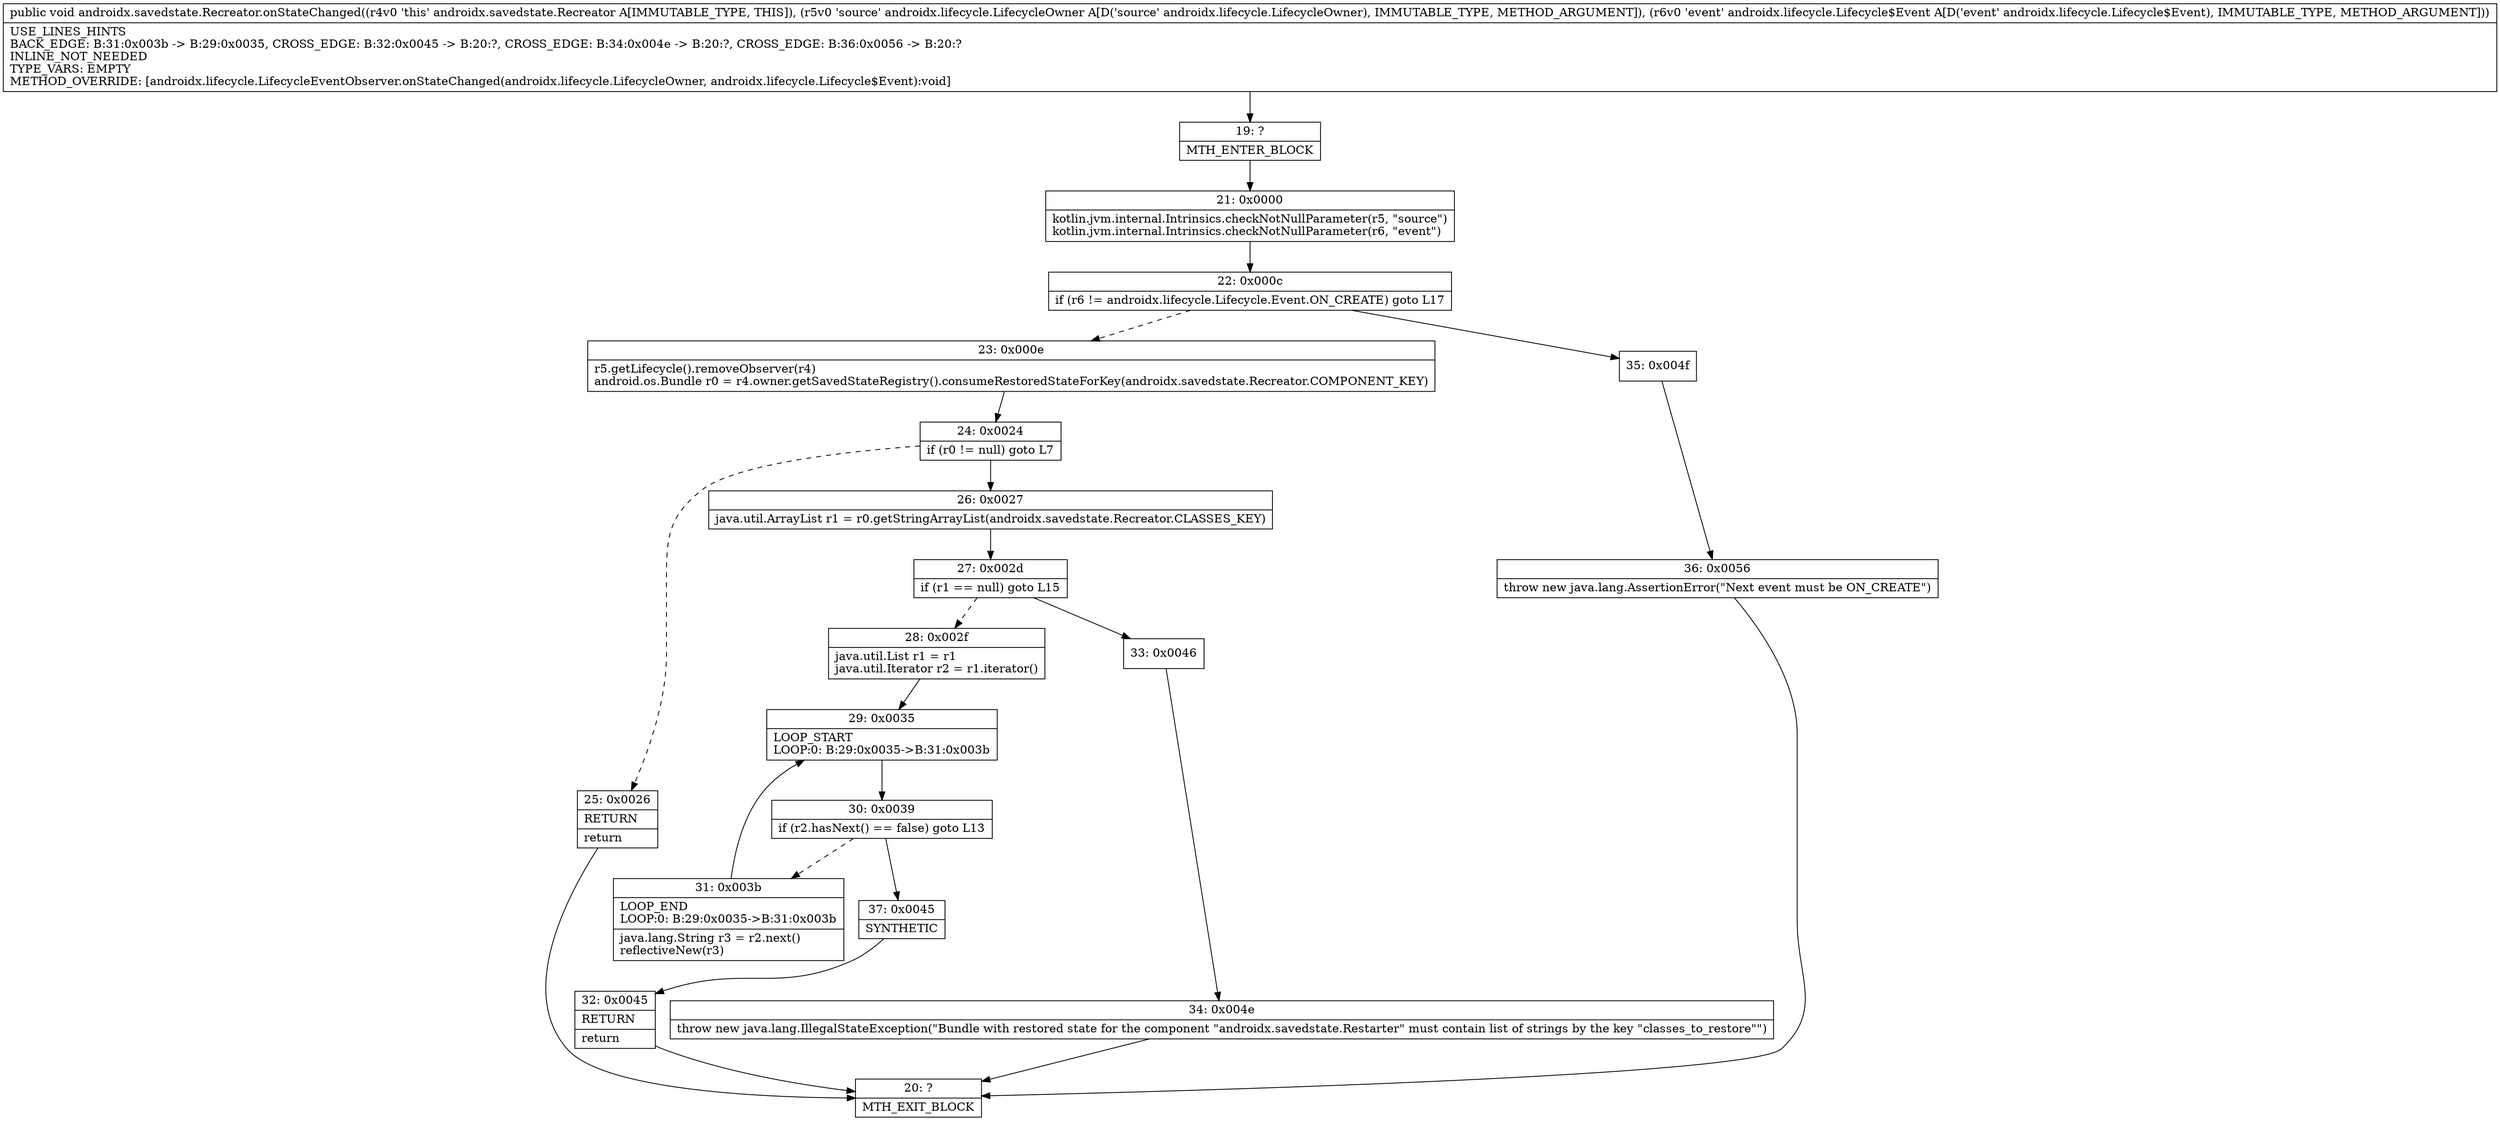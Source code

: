 digraph "CFG forandroidx.savedstate.Recreator.onStateChanged(Landroidx\/lifecycle\/LifecycleOwner;Landroidx\/lifecycle\/Lifecycle$Event;)V" {
Node_19 [shape=record,label="{19\:\ ?|MTH_ENTER_BLOCK\l}"];
Node_21 [shape=record,label="{21\:\ 0x0000|kotlin.jvm.internal.Intrinsics.checkNotNullParameter(r5, \"source\")\lkotlin.jvm.internal.Intrinsics.checkNotNullParameter(r6, \"event\")\l}"];
Node_22 [shape=record,label="{22\:\ 0x000c|if (r6 != androidx.lifecycle.Lifecycle.Event.ON_CREATE) goto L17\l}"];
Node_23 [shape=record,label="{23\:\ 0x000e|r5.getLifecycle().removeObserver(r4)\landroid.os.Bundle r0 = r4.owner.getSavedStateRegistry().consumeRestoredStateForKey(androidx.savedstate.Recreator.COMPONENT_KEY)\l}"];
Node_24 [shape=record,label="{24\:\ 0x0024|if (r0 != null) goto L7\l}"];
Node_25 [shape=record,label="{25\:\ 0x0026|RETURN\l|return\l}"];
Node_20 [shape=record,label="{20\:\ ?|MTH_EXIT_BLOCK\l}"];
Node_26 [shape=record,label="{26\:\ 0x0027|java.util.ArrayList r1 = r0.getStringArrayList(androidx.savedstate.Recreator.CLASSES_KEY)\l}"];
Node_27 [shape=record,label="{27\:\ 0x002d|if (r1 == null) goto L15\l}"];
Node_28 [shape=record,label="{28\:\ 0x002f|java.util.List r1 = r1\ljava.util.Iterator r2 = r1.iterator()\l}"];
Node_29 [shape=record,label="{29\:\ 0x0035|LOOP_START\lLOOP:0: B:29:0x0035\-\>B:31:0x003b\l}"];
Node_30 [shape=record,label="{30\:\ 0x0039|if (r2.hasNext() == false) goto L13\l}"];
Node_31 [shape=record,label="{31\:\ 0x003b|LOOP_END\lLOOP:0: B:29:0x0035\-\>B:31:0x003b\l|java.lang.String r3 = r2.next()\lreflectiveNew(r3)\l}"];
Node_37 [shape=record,label="{37\:\ 0x0045|SYNTHETIC\l}"];
Node_32 [shape=record,label="{32\:\ 0x0045|RETURN\l|return\l}"];
Node_33 [shape=record,label="{33\:\ 0x0046}"];
Node_34 [shape=record,label="{34\:\ 0x004e|throw new java.lang.IllegalStateException(\"Bundle with restored state for the component \"androidx.savedstate.Restarter\" must contain list of strings by the key \"classes_to_restore\"\")\l}"];
Node_35 [shape=record,label="{35\:\ 0x004f}"];
Node_36 [shape=record,label="{36\:\ 0x0056|throw new java.lang.AssertionError(\"Next event must be ON_CREATE\")\l}"];
MethodNode[shape=record,label="{public void androidx.savedstate.Recreator.onStateChanged((r4v0 'this' androidx.savedstate.Recreator A[IMMUTABLE_TYPE, THIS]), (r5v0 'source' androidx.lifecycle.LifecycleOwner A[D('source' androidx.lifecycle.LifecycleOwner), IMMUTABLE_TYPE, METHOD_ARGUMENT]), (r6v0 'event' androidx.lifecycle.Lifecycle$Event A[D('event' androidx.lifecycle.Lifecycle$Event), IMMUTABLE_TYPE, METHOD_ARGUMENT]))  | USE_LINES_HINTS\lBACK_EDGE: B:31:0x003b \-\> B:29:0x0035, CROSS_EDGE: B:32:0x0045 \-\> B:20:?, CROSS_EDGE: B:34:0x004e \-\> B:20:?, CROSS_EDGE: B:36:0x0056 \-\> B:20:?\lINLINE_NOT_NEEDED\lTYPE_VARS: EMPTY\lMETHOD_OVERRIDE: [androidx.lifecycle.LifecycleEventObserver.onStateChanged(androidx.lifecycle.LifecycleOwner, androidx.lifecycle.Lifecycle$Event):void]\l}"];
MethodNode -> Node_19;Node_19 -> Node_21;
Node_21 -> Node_22;
Node_22 -> Node_23[style=dashed];
Node_22 -> Node_35;
Node_23 -> Node_24;
Node_24 -> Node_25[style=dashed];
Node_24 -> Node_26;
Node_25 -> Node_20;
Node_26 -> Node_27;
Node_27 -> Node_28[style=dashed];
Node_27 -> Node_33;
Node_28 -> Node_29;
Node_29 -> Node_30;
Node_30 -> Node_31[style=dashed];
Node_30 -> Node_37;
Node_31 -> Node_29;
Node_37 -> Node_32;
Node_32 -> Node_20;
Node_33 -> Node_34;
Node_34 -> Node_20;
Node_35 -> Node_36;
Node_36 -> Node_20;
}

